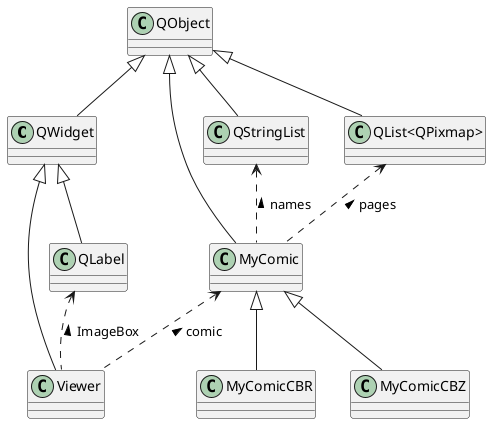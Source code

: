 RL7T2e8m6BtVKupkzG5aXEXLO9G51TxD-I4Bf-8M6VJmRRdL9ktkdE_yVDjIgUYaxg93hADIulBAcnQKGuVw1ioX2uS7J1Rid_aWE0jHdftMHEMYpchYVLjmgH2okPYyekXR6PAUt0hieA0rT25d5mi2DgNnalB8Pq77xGOjHapYsEeJl1EqXMoOCGczxcxU4X-VvN62Uof0QjkwPIKRTRwH8KVzslMKBPGtzShDK_xdAwHF2drZVkqD
https://editor.plantuml.com/uml/SoWkIImgAStDuKhEIImkLd1EBEBYSYdAB4ijKj05yHIi5590t685EouGLqjN8JmZDJK7A9wHM9QgO08LrzLL24WjAixF0qhOAEINvnLpSJcavgM0Z0O0

@startuml
class QWidget
class QObject
class Viewer
class MyComic
class MyComicCBR
class MyComicCBZ
class QStringList

QObject <|-- QWidget
QObject <|-- QStringList
QWidget <|-- QLabel
QWidget <|-- Viewer
QObject <|-- "QList<QPixmap>"
QLabel <.. Viewer: ImageBox <
QObject <|-- MyComic
QStringList <.. MyComic : names <
"QList<QPixmap>" <.. MyComic : pages <

MyComic <.. Viewer : comic <

MyComic <|-- MyComicCBR
MyComic <|-- MyComicCBZ



@enduml


@startuml

rectangle "Réalisé" {
[Affichage] as Affichage
[Gestion des Comics] as Comics

Affichage --> Comics

database "Système de fichiers" as Fichiers

Comics --> Fichiers
}

[Gestion de bibliothèques] as Biblio #White
Biblio --> Comics
Biblio --> Fichiers

@enduml

